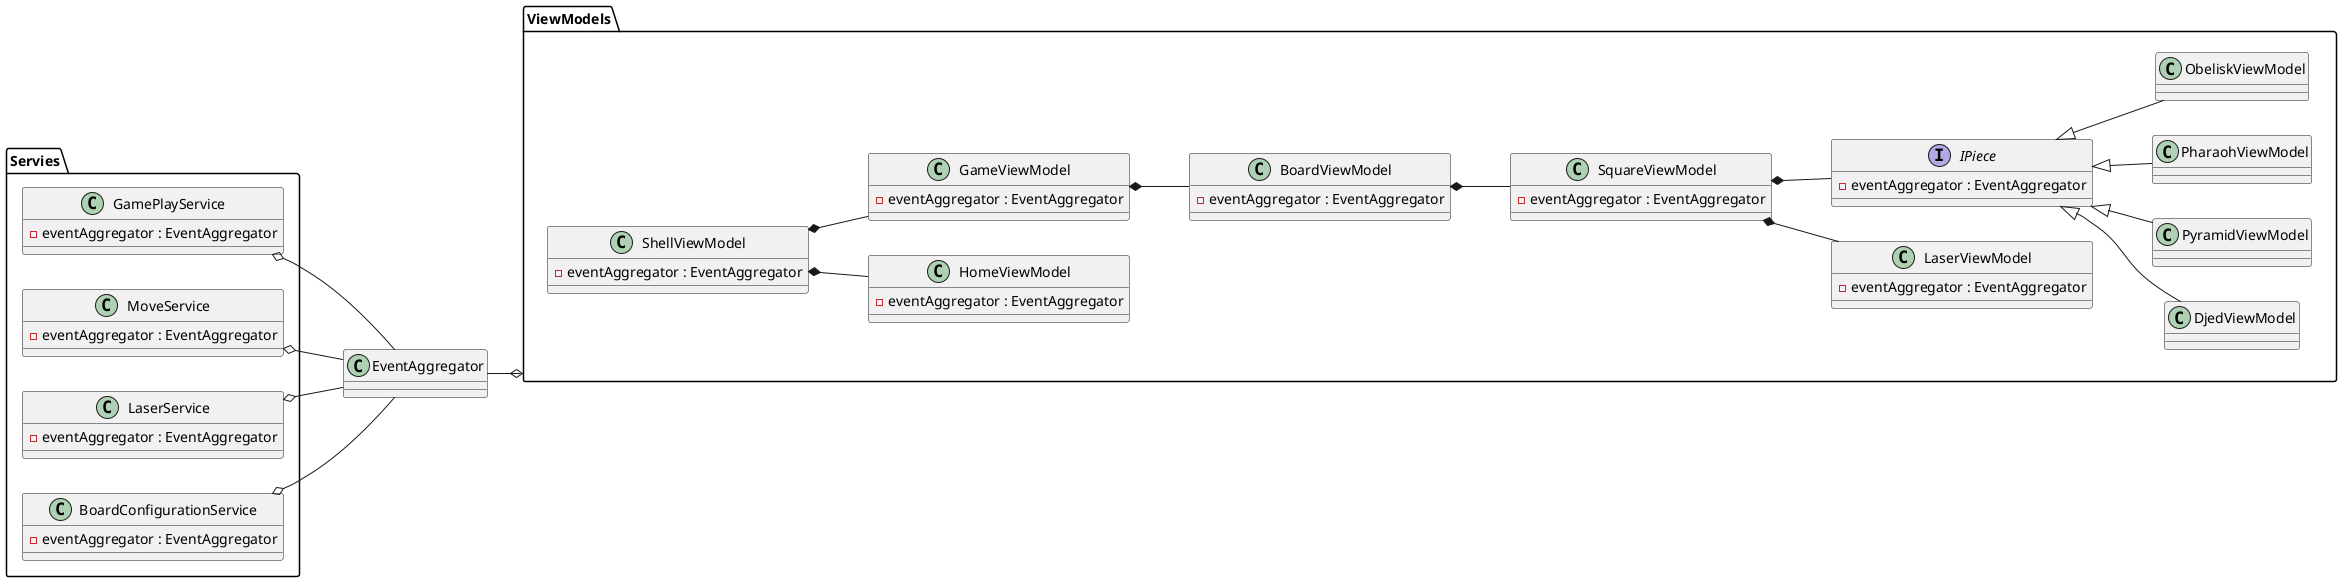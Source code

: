 @startuml

left to right direction

package "ViewModels" as VM {
  class ShellViewModel 
  {
    - eventAggregator : EventAggregator
  }
  class HomeViewModel
  {
    - eventAggregator : EventAggregator
  }
  class GameViewModel
  {
    - eventAggregator : EventAggregator
  }
  class BoardViewModel
  {
    - eventAggregator : EventAggregator
  }
  class SquareViewModel
  {
    - eventAggregator : EventAggregator
  }
  class LaserViewModel
  {
    - eventAggregator : EventAggregator
  }
  interface IPiece
  {
    - eventAggregator : EventAggregator
  }
  class DjedViewModel
  {
    
  }
  class PyramidViewModel
  {
    
  }
  class PharaohViewModel
  {
    
  }
  class ObeliskViewModel
  {
    
  }
  ' Add other ViewModels here
}

class EventAggregator

package "Servies" as Services {
  class GamePlayService
  {
    - eventAggregator : EventAggregator
  }
  class MoveService
  {
    - eventAggregator : EventAggregator
  }
  class LaserService
  {
    - eventAggregator : EventAggregator
  }
  class BoardConfigurationService
  {
    - eventAggregator : EventAggregator
  }
  
}

VM o-up- EventAggregator

GamePlayService o-down- EventAggregator
MoveService o-down- EventAggregator
LaserService o-down- EventAggregator
BoardConfigurationService o-down- EventAggregator

ShellViewModel *-- HomeViewModel
ShellViewModel *-- GameViewModel
GameViewModel *-- BoardViewModel
BoardViewModel *-- SquareViewModel
SquareViewModel *-- LaserViewModel
SquareViewModel *-- IPiece

IPiece<|-- DjedViewModel
IPiece <|-- PyramidViewModel
IPiece <|-- PharaohViewModel
IPiece <|-- ObeliskViewModel
@enduml
